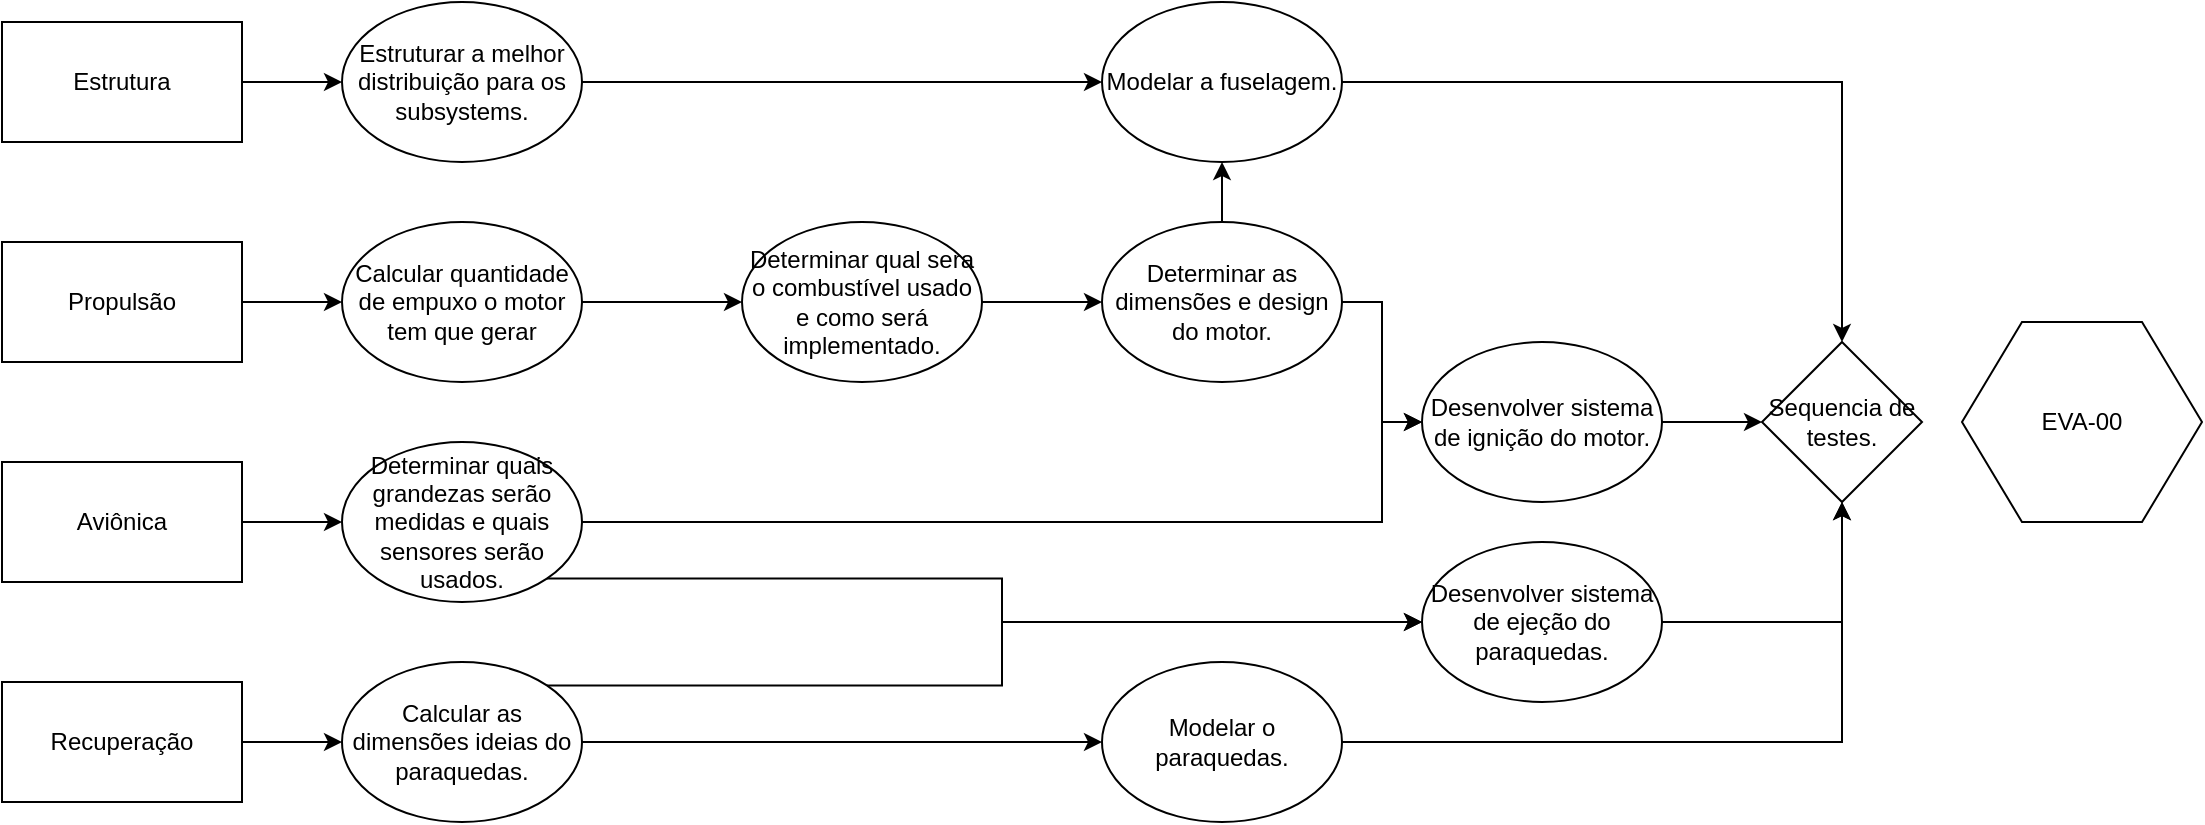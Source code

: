 <mxfile version="13.6.2" type="github">
  <diagram id="41guQlqh2v2WvfY6evQr" name="Page-1">
    <mxGraphModel dx="827" dy="483" grid="1" gridSize="10" guides="1" tooltips="1" connect="1" arrows="1" fold="1" page="1" pageScale="1" pageWidth="850" pageHeight="1100" math="0" shadow="0">
      <root>
        <mxCell id="0" />
        <mxCell id="1" parent="0" />
        <mxCell id="YylkgkOglykvxc9Hslgz-1" value="EVA-00" style="shape=hexagon;perimeter=hexagonPerimeter2;whiteSpace=wrap;html=1;fixedSize=1;size=30;" vertex="1" parent="1">
          <mxGeometry x="1010" y="410" width="120" height="100" as="geometry" />
        </mxCell>
        <mxCell id="YylkgkOglykvxc9Hslgz-14" style="edgeStyle=orthogonalEdgeStyle;rounded=0;orthogonalLoop=1;jettySize=auto;html=1;exitX=1;exitY=0.5;exitDx=0;exitDy=0;entryX=0;entryY=0.5;entryDx=0;entryDy=0;" edge="1" parent="1" source="YylkgkOglykvxc9Hslgz-2" target="YylkgkOglykvxc9Hslgz-13">
          <mxGeometry relative="1" as="geometry" />
        </mxCell>
        <mxCell id="YylkgkOglykvxc9Hslgz-2" value="Propulsão" style="rounded=0;whiteSpace=wrap;html=1;" vertex="1" parent="1">
          <mxGeometry x="30" y="370" width="120" height="60" as="geometry" />
        </mxCell>
        <mxCell id="YylkgkOglykvxc9Hslgz-20" style="edgeStyle=orthogonalEdgeStyle;rounded=0;orthogonalLoop=1;jettySize=auto;html=1;exitX=1;exitY=0.5;exitDx=0;exitDy=0;entryX=0;entryY=0.5;entryDx=0;entryDy=0;" edge="1" parent="1" source="YylkgkOglykvxc9Hslgz-3" target="YylkgkOglykvxc9Hslgz-19">
          <mxGeometry relative="1" as="geometry" />
        </mxCell>
        <mxCell id="YylkgkOglykvxc9Hslgz-3" value="Estrutura" style="rounded=0;whiteSpace=wrap;html=1;" vertex="1" parent="1">
          <mxGeometry x="30" y="260" width="120" height="60" as="geometry" />
        </mxCell>
        <mxCell id="YylkgkOglykvxc9Hslgz-10" style="edgeStyle=orthogonalEdgeStyle;rounded=0;orthogonalLoop=1;jettySize=auto;html=1;entryX=0;entryY=0.5;entryDx=0;entryDy=0;" edge="1" parent="1" source="YylkgkOglykvxc9Hslgz-4" target="YylkgkOglykvxc9Hslgz-7">
          <mxGeometry relative="1" as="geometry" />
        </mxCell>
        <mxCell id="YylkgkOglykvxc9Hslgz-4" value="Aviônica" style="rounded=0;whiteSpace=wrap;html=1;" vertex="1" parent="1">
          <mxGeometry x="30" y="480" width="120" height="60" as="geometry" />
        </mxCell>
        <mxCell id="YylkgkOglykvxc9Hslgz-9" style="edgeStyle=orthogonalEdgeStyle;rounded=0;orthogonalLoop=1;jettySize=auto;html=1;exitX=1;exitY=0.5;exitDx=0;exitDy=0;entryX=0;entryY=0.5;entryDx=0;entryDy=0;" edge="1" parent="1" source="YylkgkOglykvxc9Hslgz-5" target="YylkgkOglykvxc9Hslgz-6">
          <mxGeometry relative="1" as="geometry" />
        </mxCell>
        <mxCell id="YylkgkOglykvxc9Hslgz-5" value="Recuperação" style="rounded=0;whiteSpace=wrap;html=1;" vertex="1" parent="1">
          <mxGeometry x="30" y="590" width="120" height="60" as="geometry" />
        </mxCell>
        <mxCell id="YylkgkOglykvxc9Hslgz-33" style="edgeStyle=orthogonalEdgeStyle;rounded=0;orthogonalLoop=1;jettySize=auto;html=1;exitX=1;exitY=0.5;exitDx=0;exitDy=0;entryX=0;entryY=0.5;entryDx=0;entryDy=0;" edge="1" parent="1" source="YylkgkOglykvxc9Hslgz-6" target="YylkgkOglykvxc9Hslgz-32">
          <mxGeometry relative="1" as="geometry" />
        </mxCell>
        <mxCell id="YylkgkOglykvxc9Hslgz-36" style="edgeStyle=orthogonalEdgeStyle;rounded=0;orthogonalLoop=1;jettySize=auto;html=1;exitX=1;exitY=0;exitDx=0;exitDy=0;entryX=0;entryY=0.5;entryDx=0;entryDy=0;" edge="1" parent="1" source="YylkgkOglykvxc9Hslgz-6" target="YylkgkOglykvxc9Hslgz-8">
          <mxGeometry relative="1" as="geometry" />
        </mxCell>
        <mxCell id="YylkgkOglykvxc9Hslgz-6" value="Calcular as dimensões ideias do paraquedas." style="ellipse;whiteSpace=wrap;html=1;" vertex="1" parent="1">
          <mxGeometry x="200" y="580" width="120" height="80" as="geometry" />
        </mxCell>
        <mxCell id="YylkgkOglykvxc9Hslgz-26" style="edgeStyle=orthogonalEdgeStyle;rounded=0;orthogonalLoop=1;jettySize=auto;html=1;exitX=1;exitY=0.5;exitDx=0;exitDy=0;entryX=0;entryY=0.5;entryDx=0;entryDy=0;" edge="1" parent="1" source="YylkgkOglykvxc9Hslgz-7" target="YylkgkOglykvxc9Hslgz-24">
          <mxGeometry relative="1" as="geometry">
            <Array as="points">
              <mxPoint x="720" y="510" />
              <mxPoint x="720" y="460" />
            </Array>
          </mxGeometry>
        </mxCell>
        <mxCell id="YylkgkOglykvxc9Hslgz-37" style="edgeStyle=orthogonalEdgeStyle;rounded=0;orthogonalLoop=1;jettySize=auto;html=1;exitX=1;exitY=1;exitDx=0;exitDy=0;" edge="1" parent="1" source="YylkgkOglykvxc9Hslgz-7" target="YylkgkOglykvxc9Hslgz-8">
          <mxGeometry relative="1" as="geometry" />
        </mxCell>
        <mxCell id="YylkgkOglykvxc9Hslgz-7" value="Determinar quais grandezas serão medidas e quais sensores serão usados." style="ellipse;whiteSpace=wrap;html=1;" vertex="1" parent="1">
          <mxGeometry x="200" y="470" width="120" height="80" as="geometry" />
        </mxCell>
        <mxCell id="YylkgkOglykvxc9Hslgz-30" style="edgeStyle=orthogonalEdgeStyle;rounded=0;orthogonalLoop=1;jettySize=auto;html=1;exitX=1;exitY=0.5;exitDx=0;exitDy=0;entryX=0.5;entryY=1;entryDx=0;entryDy=0;" edge="1" parent="1" source="YylkgkOglykvxc9Hslgz-8" target="YylkgkOglykvxc9Hslgz-28">
          <mxGeometry relative="1" as="geometry" />
        </mxCell>
        <mxCell id="YylkgkOglykvxc9Hslgz-8" value="Desenvolver sistema de ejeção do paraquedas." style="ellipse;whiteSpace=wrap;html=1;" vertex="1" parent="1">
          <mxGeometry x="740" y="520" width="120" height="80" as="geometry" />
        </mxCell>
        <mxCell id="YylkgkOglykvxc9Hslgz-16" style="edgeStyle=orthogonalEdgeStyle;rounded=0;orthogonalLoop=1;jettySize=auto;html=1;exitX=1;exitY=0.5;exitDx=0;exitDy=0;entryX=0;entryY=0.5;entryDx=0;entryDy=0;" edge="1" parent="1" source="YylkgkOglykvxc9Hslgz-13" target="YylkgkOglykvxc9Hslgz-15">
          <mxGeometry relative="1" as="geometry" />
        </mxCell>
        <mxCell id="YylkgkOglykvxc9Hslgz-13" value="Calcular quantidade de empuxo o motor tem que gerar" style="ellipse;whiteSpace=wrap;html=1;" vertex="1" parent="1">
          <mxGeometry x="200" y="360" width="120" height="80" as="geometry" />
        </mxCell>
        <mxCell id="YylkgkOglykvxc9Hslgz-18" style="edgeStyle=orthogonalEdgeStyle;rounded=0;orthogonalLoop=1;jettySize=auto;html=1;exitX=1;exitY=0.5;exitDx=0;exitDy=0;entryX=0;entryY=0.5;entryDx=0;entryDy=0;" edge="1" parent="1" source="YylkgkOglykvxc9Hslgz-15" target="YylkgkOglykvxc9Hslgz-17">
          <mxGeometry relative="1" as="geometry" />
        </mxCell>
        <mxCell id="YylkgkOglykvxc9Hslgz-15" value="Determinar qual sera o combustível usado e como será implementado." style="ellipse;whiteSpace=wrap;html=1;" vertex="1" parent="1">
          <mxGeometry x="400" y="360" width="120" height="80" as="geometry" />
        </mxCell>
        <mxCell id="YylkgkOglykvxc9Hslgz-23" style="edgeStyle=orthogonalEdgeStyle;rounded=0;orthogonalLoop=1;jettySize=auto;html=1;exitX=0.5;exitY=0;exitDx=0;exitDy=0;entryX=0.5;entryY=1;entryDx=0;entryDy=0;" edge="1" parent="1" source="YylkgkOglykvxc9Hslgz-17" target="YylkgkOglykvxc9Hslgz-21">
          <mxGeometry relative="1" as="geometry" />
        </mxCell>
        <mxCell id="YylkgkOglykvxc9Hslgz-27" style="edgeStyle=orthogonalEdgeStyle;rounded=0;orthogonalLoop=1;jettySize=auto;html=1;exitX=1;exitY=0.5;exitDx=0;exitDy=0;entryX=0;entryY=0.5;entryDx=0;entryDy=0;" edge="1" parent="1" source="YylkgkOglykvxc9Hslgz-17" target="YylkgkOglykvxc9Hslgz-24">
          <mxGeometry relative="1" as="geometry" />
        </mxCell>
        <mxCell id="YylkgkOglykvxc9Hslgz-17" value="Determinar as dimensões e design do motor." style="ellipse;whiteSpace=wrap;html=1;" vertex="1" parent="1">
          <mxGeometry x="580" y="360" width="120" height="80" as="geometry" />
        </mxCell>
        <mxCell id="YylkgkOglykvxc9Hslgz-22" style="edgeStyle=orthogonalEdgeStyle;rounded=0;orthogonalLoop=1;jettySize=auto;html=1;exitX=1;exitY=0.5;exitDx=0;exitDy=0;entryX=0;entryY=0.5;entryDx=0;entryDy=0;" edge="1" parent="1" source="YylkgkOglykvxc9Hslgz-19" target="YylkgkOglykvxc9Hslgz-21">
          <mxGeometry relative="1" as="geometry" />
        </mxCell>
        <mxCell id="YylkgkOglykvxc9Hslgz-19" value="Estruturar a melhor distribuição para os subsystems." style="ellipse;whiteSpace=wrap;html=1;" vertex="1" parent="1">
          <mxGeometry x="200" y="250" width="120" height="80" as="geometry" />
        </mxCell>
        <mxCell id="YylkgkOglykvxc9Hslgz-29" style="edgeStyle=orthogonalEdgeStyle;rounded=0;orthogonalLoop=1;jettySize=auto;html=1;exitX=1;exitY=0.5;exitDx=0;exitDy=0;entryX=0.5;entryY=0;entryDx=0;entryDy=0;" edge="1" parent="1" source="YylkgkOglykvxc9Hslgz-21" target="YylkgkOglykvxc9Hslgz-28">
          <mxGeometry relative="1" as="geometry" />
        </mxCell>
        <mxCell id="YylkgkOglykvxc9Hslgz-21" value="Modelar a fuselagem." style="ellipse;whiteSpace=wrap;html=1;" vertex="1" parent="1">
          <mxGeometry x="580" y="250" width="120" height="80" as="geometry" />
        </mxCell>
        <mxCell id="YylkgkOglykvxc9Hslgz-31" style="edgeStyle=orthogonalEdgeStyle;rounded=0;orthogonalLoop=1;jettySize=auto;html=1;exitX=1;exitY=0.5;exitDx=0;exitDy=0;entryX=0;entryY=0.5;entryDx=0;entryDy=0;" edge="1" parent="1" source="YylkgkOglykvxc9Hslgz-24" target="YylkgkOglykvxc9Hslgz-28">
          <mxGeometry relative="1" as="geometry" />
        </mxCell>
        <mxCell id="YylkgkOglykvxc9Hslgz-24" value="Desenvolver sistema de ignição do motor." style="ellipse;whiteSpace=wrap;html=1;" vertex="1" parent="1">
          <mxGeometry x="740" y="420" width="120" height="80" as="geometry" />
        </mxCell>
        <mxCell id="YylkgkOglykvxc9Hslgz-28" value="Sequencia de testes." style="rhombus;whiteSpace=wrap;html=1;" vertex="1" parent="1">
          <mxGeometry x="910" y="420" width="80" height="80" as="geometry" />
        </mxCell>
        <mxCell id="YylkgkOglykvxc9Hslgz-34" style="edgeStyle=orthogonalEdgeStyle;rounded=0;orthogonalLoop=1;jettySize=auto;html=1;exitX=1;exitY=0.5;exitDx=0;exitDy=0;entryX=0.5;entryY=1;entryDx=0;entryDy=0;" edge="1" parent="1" source="YylkgkOglykvxc9Hslgz-32" target="YylkgkOglykvxc9Hslgz-28">
          <mxGeometry relative="1" as="geometry" />
        </mxCell>
        <mxCell id="YylkgkOglykvxc9Hslgz-32" value="Modelar o paraquedas." style="ellipse;whiteSpace=wrap;html=1;" vertex="1" parent="1">
          <mxGeometry x="580" y="580" width="120" height="80" as="geometry" />
        </mxCell>
      </root>
    </mxGraphModel>
  </diagram>
</mxfile>
